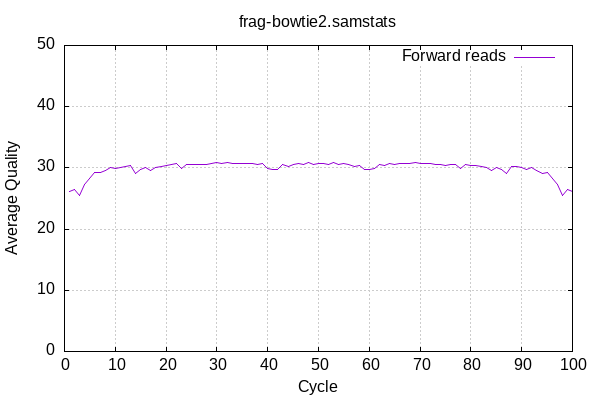 
            set terminal png size 600,400 truecolor
            set output "frag.genome/quals.png"
            set grid xtics ytics y2tics back lc rgb "#cccccc"
            set ylabel "Average Quality"
            set xlabel "Cycle"
            set yrange [0:50]
            set title "frag-bowtie2.samstats"
            plot '-' using 1:2 with lines title 'Forward reads' 
        1	26.18
2	26.42
3	25.42
4	27.34
5	28.31
6	29.24
7	29.17
8	29.52
9	30.14
10	29.85
11	30.09
12	30.30
13	30.33
14	29.06
15	29.79
16	30.05
17	29.64
18	30.12
19	30.31
20	30.41
21	30.52
22	30.66
23	29.92
24	30.56
25	30.53
26	30.51
27	30.62
28	30.61
29	30.73
30	30.83
31	30.69
32	30.96
33	30.75
34	30.71
35	30.69
36	30.69
37	30.70
38	30.48
39	30.66
40	29.95
41	29.76
42	29.77
43	30.49
44	30.31
45	30.59
46	30.74
47	30.61
48	30.81
49	30.51
50	30.74
51	30.73
52	30.49
53	30.81
54	30.63
55	30.73
56	30.58
57	30.28
58	30.47
59	29.73
60	29.74
61	29.92
62	30.63
63	30.47
64	30.68
65	30.63
66	30.66
67	30.67
68	30.70
69	30.93
70	30.67
71	30.80
72	30.70
73	30.59
74	30.59
75	30.47
76	30.53
77	30.55
78	29.91
79	30.62
80	30.47
81	30.35
82	30.28
83	30.10
84	29.57
85	30.04
86	29.75
87	29.02
88	30.28
89	30.27
90	30.02
91	29.79
92	30.11
93	29.50
94	29.11
95	29.18
96	28.26
97	27.32
98	25.43
99	26.43
100	26.16
end
